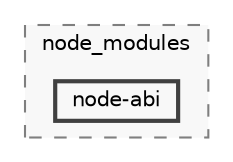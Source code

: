 digraph "backend/node_modules/node-abi"
{
 // LATEX_PDF_SIZE
  bgcolor="transparent";
  edge [fontname=Helvetica,fontsize=10,labelfontname=Helvetica,labelfontsize=10];
  node [fontname=Helvetica,fontsize=10,shape=box,height=0.2,width=0.4];
  compound=true
  subgraph clusterdir_86dbea9de526ba50b112ba867d8b4b1f {
    graph [ bgcolor="#f8f8f8", pencolor="grey50", label="node_modules", fontname=Helvetica,fontsize=10 style="filled,dashed", URL="dir_86dbea9de526ba50b112ba867d8b4b1f.html",tooltip=""]
  dir_43c058c18c2ce559b91d4ccaafd0ce6b [label="node-abi", fillcolor="#f8f8f8", color="grey25", style="filled,bold", URL="dir_43c058c18c2ce559b91d4ccaafd0ce6b.html",tooltip=""];
  }
}
